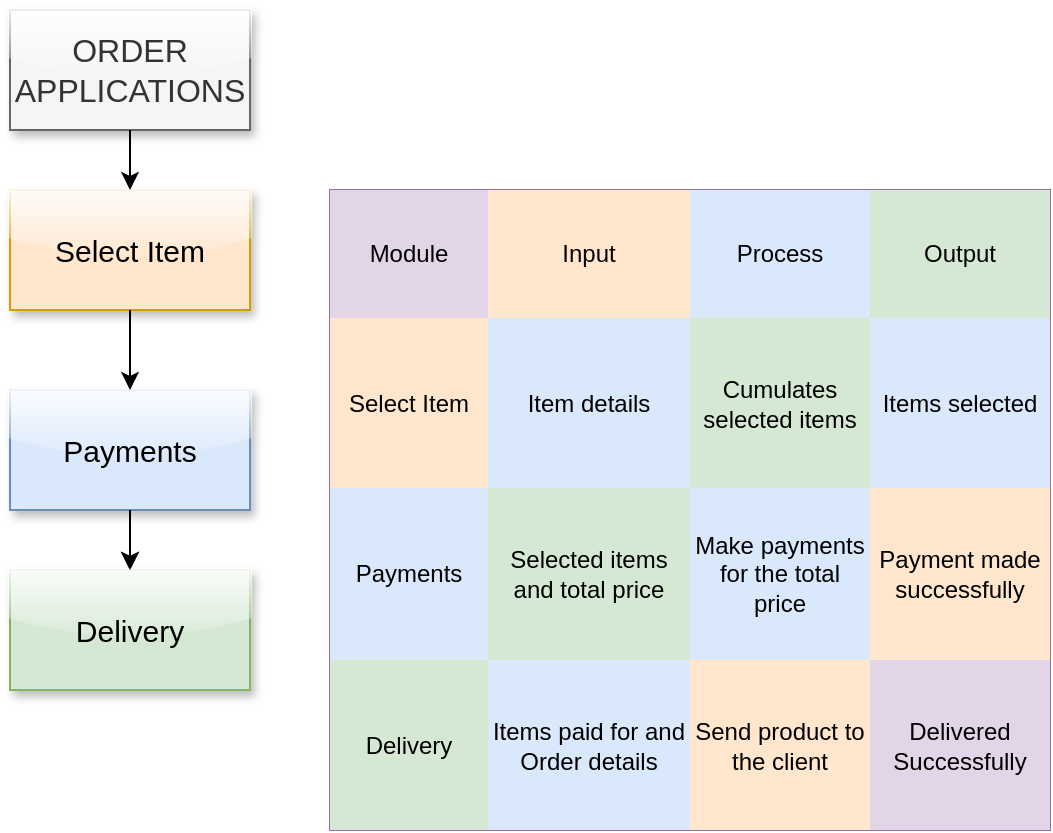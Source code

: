 <mxfile>
    <diagram id="BRC2xSUNjq3SdUAtgumC" name="Page-1">
        <mxGraphModel dx="1655" dy="1188" grid="1" gridSize="10" guides="1" tooltips="1" connect="1" arrows="1" fold="1" page="1" pageScale="1" pageWidth="850" pageHeight="1100" math="0" shadow="0">
            <root>
                <mxCell id="0"/>
                <mxCell id="1" parent="0"/>
                <mxCell id="2" value="&lt;font style=&quot;font-size: 15px;&quot;&gt;Select Item&lt;/font&gt;" style="rounded=0;whiteSpace=wrap;html=1;fillColor=#ffe6cc;strokeColor=#d79b00;shadow=1;glass=1;" vertex="1" parent="1">
                    <mxGeometry x="280" y="120" width="120" height="60" as="geometry"/>
                </mxCell>
                <mxCell id="3" value="&lt;font style=&quot;font-size: 16px;&quot;&gt;ORDER APPLICATIONS&lt;/font&gt;" style="rounded=0;whiteSpace=wrap;html=1;shadow=1;glass=1;fillColor=#f5f5f5;fontColor=#333333;strokeColor=#666666;" vertex="1" parent="1">
                    <mxGeometry x="280" y="30" width="120" height="60" as="geometry"/>
                </mxCell>
                <mxCell id="7" style="edgeStyle=none;html=1;" edge="1" parent="1" source="4" target="5">
                    <mxGeometry relative="1" as="geometry"/>
                </mxCell>
                <mxCell id="4" value="&lt;font style=&quot;font-size: 15px;&quot;&gt;Payments&lt;/font&gt;" style="rounded=0;whiteSpace=wrap;html=1;fillColor=#dae8fc;strokeColor=#6c8ebf;glass=1;shadow=1;" vertex="1" parent="1">
                    <mxGeometry x="280" y="220" width="120" height="60" as="geometry"/>
                </mxCell>
                <mxCell id="5" value="&lt;font style=&quot;font-size: 15px;&quot;&gt;Delivery&lt;/font&gt;" style="rounded=0;whiteSpace=wrap;html=1;fillColor=#d5e8d4;strokeColor=#82b366;glass=1;shadow=1;" vertex="1" parent="1">
                    <mxGeometry x="280" y="310" width="120" height="60" as="geometry"/>
                </mxCell>
                <mxCell id="6" value="" style="endArrow=classic;html=1;entryX=0.5;entryY=0;entryDx=0;entryDy=0;" edge="1" parent="1" source="4" target="5">
                    <mxGeometry width="50" height="50" relative="1" as="geometry">
                        <mxPoint x="350" y="250" as="sourcePoint"/>
                        <mxPoint x="400" y="200" as="targetPoint"/>
                    </mxGeometry>
                </mxCell>
                <mxCell id="9" value="" style="endArrow=classic;html=1;" edge="1" parent="1" source="2" target="4">
                    <mxGeometry width="50" height="50" relative="1" as="geometry">
                        <mxPoint x="350" y="250" as="sourcePoint"/>
                        <mxPoint x="400" y="200" as="targetPoint"/>
                    </mxGeometry>
                </mxCell>
                <mxCell id="10" value="" style="endArrow=classic;html=1;" edge="1" parent="1" source="3" target="2">
                    <mxGeometry width="50" height="50" relative="1" as="geometry">
                        <mxPoint x="350" y="250" as="sourcePoint"/>
                        <mxPoint x="400" y="200" as="targetPoint"/>
                    </mxGeometry>
                </mxCell>
                <mxCell id="11" value="" style="shape=table;startSize=0;container=1;collapsible=0;childLayout=tableLayout;fillColor=#e1d5e7;strokeColor=#9673a6;" vertex="1" parent="1">
                    <mxGeometry x="440" y="120" width="360" height="320" as="geometry"/>
                </mxCell>
                <mxCell id="12" value="" style="shape=tableRow;horizontal=0;startSize=0;swimlaneHead=0;swimlaneBody=0;strokeColor=inherit;top=0;left=0;bottom=0;right=0;collapsible=0;dropTarget=0;fillColor=none;points=[[0,0.5],[1,0.5]];portConstraint=eastwest;" vertex="1" parent="11">
                    <mxGeometry width="360" height="64" as="geometry"/>
                </mxCell>
                <mxCell id="13" value="Module" style="shape=partialRectangle;html=1;whiteSpace=wrap;connectable=0;strokeColor=#9673a6;overflow=hidden;fillColor=#e1d5e7;top=0;left=0;bottom=0;right=0;pointerEvents=1;" vertex="1" parent="12">
                    <mxGeometry width="79" height="64" as="geometry">
                        <mxRectangle width="79" height="64" as="alternateBounds"/>
                    </mxGeometry>
                </mxCell>
                <mxCell id="14" value="Input" style="shape=partialRectangle;html=1;whiteSpace=wrap;connectable=0;strokeColor=#d79b00;overflow=hidden;fillColor=#ffe6cc;top=0;left=0;bottom=0;right=0;pointerEvents=1;" vertex="1" parent="12">
                    <mxGeometry x="79" width="101" height="64" as="geometry">
                        <mxRectangle width="101" height="64" as="alternateBounds"/>
                    </mxGeometry>
                </mxCell>
                <mxCell id="15" value="Process" style="shape=partialRectangle;html=1;whiteSpace=wrap;connectable=0;strokeColor=#6c8ebf;overflow=hidden;fillColor=#dae8fc;top=0;left=0;bottom=0;right=0;pointerEvents=1;" vertex="1" parent="12">
                    <mxGeometry x="180" width="90" height="64" as="geometry">
                        <mxRectangle width="90" height="64" as="alternateBounds"/>
                    </mxGeometry>
                </mxCell>
                <mxCell id="16" value="Output" style="shape=partialRectangle;html=1;whiteSpace=wrap;connectable=0;strokeColor=#82b366;overflow=hidden;fillColor=#d5e8d4;top=0;left=0;bottom=0;right=0;pointerEvents=1;" vertex="1" parent="12">
                    <mxGeometry x="270" width="90" height="64" as="geometry">
                        <mxRectangle width="90" height="64" as="alternateBounds"/>
                    </mxGeometry>
                </mxCell>
                <mxCell id="17" value="" style="shape=tableRow;horizontal=0;startSize=0;swimlaneHead=0;swimlaneBody=0;strokeColor=inherit;top=0;left=0;bottom=0;right=0;collapsible=0;dropTarget=0;fillColor=none;points=[[0,0.5],[1,0.5]];portConstraint=eastwest;" vertex="1" parent="11">
                    <mxGeometry y="64" width="360" height="85" as="geometry"/>
                </mxCell>
                <mxCell id="18" value="Select Item" style="shape=partialRectangle;html=1;whiteSpace=wrap;connectable=0;strokeColor=#d79b00;overflow=hidden;fillColor=#ffe6cc;top=0;left=0;bottom=0;right=0;pointerEvents=1;shadow=0;" vertex="1" parent="17">
                    <mxGeometry width="79" height="85" as="geometry">
                        <mxRectangle width="79" height="85" as="alternateBounds"/>
                    </mxGeometry>
                </mxCell>
                <mxCell id="19" value="Item details" style="shape=partialRectangle;html=1;whiteSpace=wrap;connectable=0;strokeColor=#6c8ebf;overflow=hidden;fillColor=#dae8fc;top=0;left=0;bottom=0;right=0;pointerEvents=1;" vertex="1" parent="17">
                    <mxGeometry x="79" width="101" height="85" as="geometry">
                        <mxRectangle width="101" height="85" as="alternateBounds"/>
                    </mxGeometry>
                </mxCell>
                <mxCell id="20" value="Cumulates selected items" style="shape=partialRectangle;html=1;whiteSpace=wrap;connectable=0;strokeColor=#82b366;overflow=hidden;fillColor=#d5e8d4;top=0;left=0;bottom=0;right=0;pointerEvents=1;" vertex="1" parent="17">
                    <mxGeometry x="180" width="90" height="85" as="geometry">
                        <mxRectangle width="90" height="85" as="alternateBounds"/>
                    </mxGeometry>
                </mxCell>
                <mxCell id="21" value="Items selected" style="shape=partialRectangle;html=1;whiteSpace=wrap;connectable=0;strokeColor=#6c8ebf;overflow=hidden;fillColor=#dae8fc;top=0;left=0;bottom=0;right=0;pointerEvents=1;" vertex="1" parent="17">
                    <mxGeometry x="270" width="90" height="85" as="geometry">
                        <mxRectangle width="90" height="85" as="alternateBounds"/>
                    </mxGeometry>
                </mxCell>
                <mxCell id="22" value="" style="shape=tableRow;horizontal=0;startSize=0;swimlaneHead=0;swimlaneBody=0;strokeColor=inherit;top=0;left=0;bottom=0;right=0;collapsible=0;dropTarget=0;fillColor=none;points=[[0,0.5],[1,0.5]];portConstraint=eastwest;" vertex="1" parent="11">
                    <mxGeometry y="149" width="360" height="86" as="geometry"/>
                </mxCell>
                <mxCell id="23" value="Payments" style="shape=partialRectangle;html=1;whiteSpace=wrap;connectable=0;strokeColor=#6c8ebf;overflow=hidden;fillColor=#dae8fc;top=0;left=0;bottom=0;right=0;pointerEvents=1;" vertex="1" parent="22">
                    <mxGeometry width="79" height="86" as="geometry">
                        <mxRectangle width="79" height="86" as="alternateBounds"/>
                    </mxGeometry>
                </mxCell>
                <mxCell id="24" value="Selected items and total price" style="shape=partialRectangle;html=1;whiteSpace=wrap;connectable=0;strokeColor=#82b366;overflow=hidden;fillColor=#d5e8d4;top=0;left=0;bottom=0;right=0;pointerEvents=1;" vertex="1" parent="22">
                    <mxGeometry x="79" width="101" height="86" as="geometry">
                        <mxRectangle width="101" height="86" as="alternateBounds"/>
                    </mxGeometry>
                </mxCell>
                <mxCell id="25" value="Make payments for the total price" style="shape=partialRectangle;html=1;whiteSpace=wrap;connectable=0;strokeColor=#6c8ebf;overflow=hidden;fillColor=#dae8fc;top=0;left=0;bottom=0;right=0;pointerEvents=1;" vertex="1" parent="22">
                    <mxGeometry x="180" width="90" height="86" as="geometry">
                        <mxRectangle width="90" height="86" as="alternateBounds"/>
                    </mxGeometry>
                </mxCell>
                <mxCell id="26" value="Payment made successfully" style="shape=partialRectangle;html=1;whiteSpace=wrap;connectable=0;strokeColor=#d79b00;overflow=hidden;fillColor=#ffe6cc;top=0;left=0;bottom=0;right=0;pointerEvents=1;" vertex="1" parent="22">
                    <mxGeometry x="270" width="90" height="86" as="geometry">
                        <mxRectangle width="90" height="86" as="alternateBounds"/>
                    </mxGeometry>
                </mxCell>
                <mxCell id="27" value="" style="shape=tableRow;horizontal=0;startSize=0;swimlaneHead=0;swimlaneBody=0;strokeColor=inherit;top=0;left=0;bottom=0;right=0;collapsible=0;dropTarget=0;fillColor=none;points=[[0,0.5],[1,0.5]];portConstraint=eastwest;" vertex="1" parent="11">
                    <mxGeometry y="235" width="360" height="85" as="geometry"/>
                </mxCell>
                <mxCell id="28" value="Delivery" style="shape=partialRectangle;html=1;whiteSpace=wrap;connectable=0;strokeColor=#82b366;overflow=hidden;fillColor=#d5e8d4;top=0;left=0;bottom=0;right=0;pointerEvents=1;" vertex="1" parent="27">
                    <mxGeometry width="79" height="85" as="geometry">
                        <mxRectangle width="79" height="85" as="alternateBounds"/>
                    </mxGeometry>
                </mxCell>
                <mxCell id="29" value="Items paid for and Order details" style="shape=partialRectangle;html=1;whiteSpace=wrap;connectable=0;strokeColor=#6c8ebf;overflow=hidden;fillColor=#dae8fc;top=0;left=0;bottom=0;right=0;pointerEvents=1;" vertex="1" parent="27">
                    <mxGeometry x="79" width="101" height="85" as="geometry">
                        <mxRectangle width="101" height="85" as="alternateBounds"/>
                    </mxGeometry>
                </mxCell>
                <mxCell id="30" value="Send product to the client" style="shape=partialRectangle;html=1;whiteSpace=wrap;connectable=0;strokeColor=#d79b00;overflow=hidden;fillColor=#ffe6cc;top=0;left=0;bottom=0;right=0;pointerEvents=1;" vertex="1" parent="27">
                    <mxGeometry x="180" width="90" height="85" as="geometry">
                        <mxRectangle width="90" height="85" as="alternateBounds"/>
                    </mxGeometry>
                </mxCell>
                <mxCell id="31" value="Delivered Successfully" style="shape=partialRectangle;html=1;whiteSpace=wrap;connectable=0;strokeColor=#9673a6;overflow=hidden;fillColor=#e1d5e7;top=0;left=0;bottom=0;right=0;pointerEvents=1;gradientDirection=radial;fillStyle=solid;" vertex="1" parent="27">
                    <mxGeometry x="270" width="90" height="85" as="geometry">
                        <mxRectangle width="90" height="85" as="alternateBounds"/>
                    </mxGeometry>
                </mxCell>
            </root>
        </mxGraphModel>
    </diagram>
</mxfile>